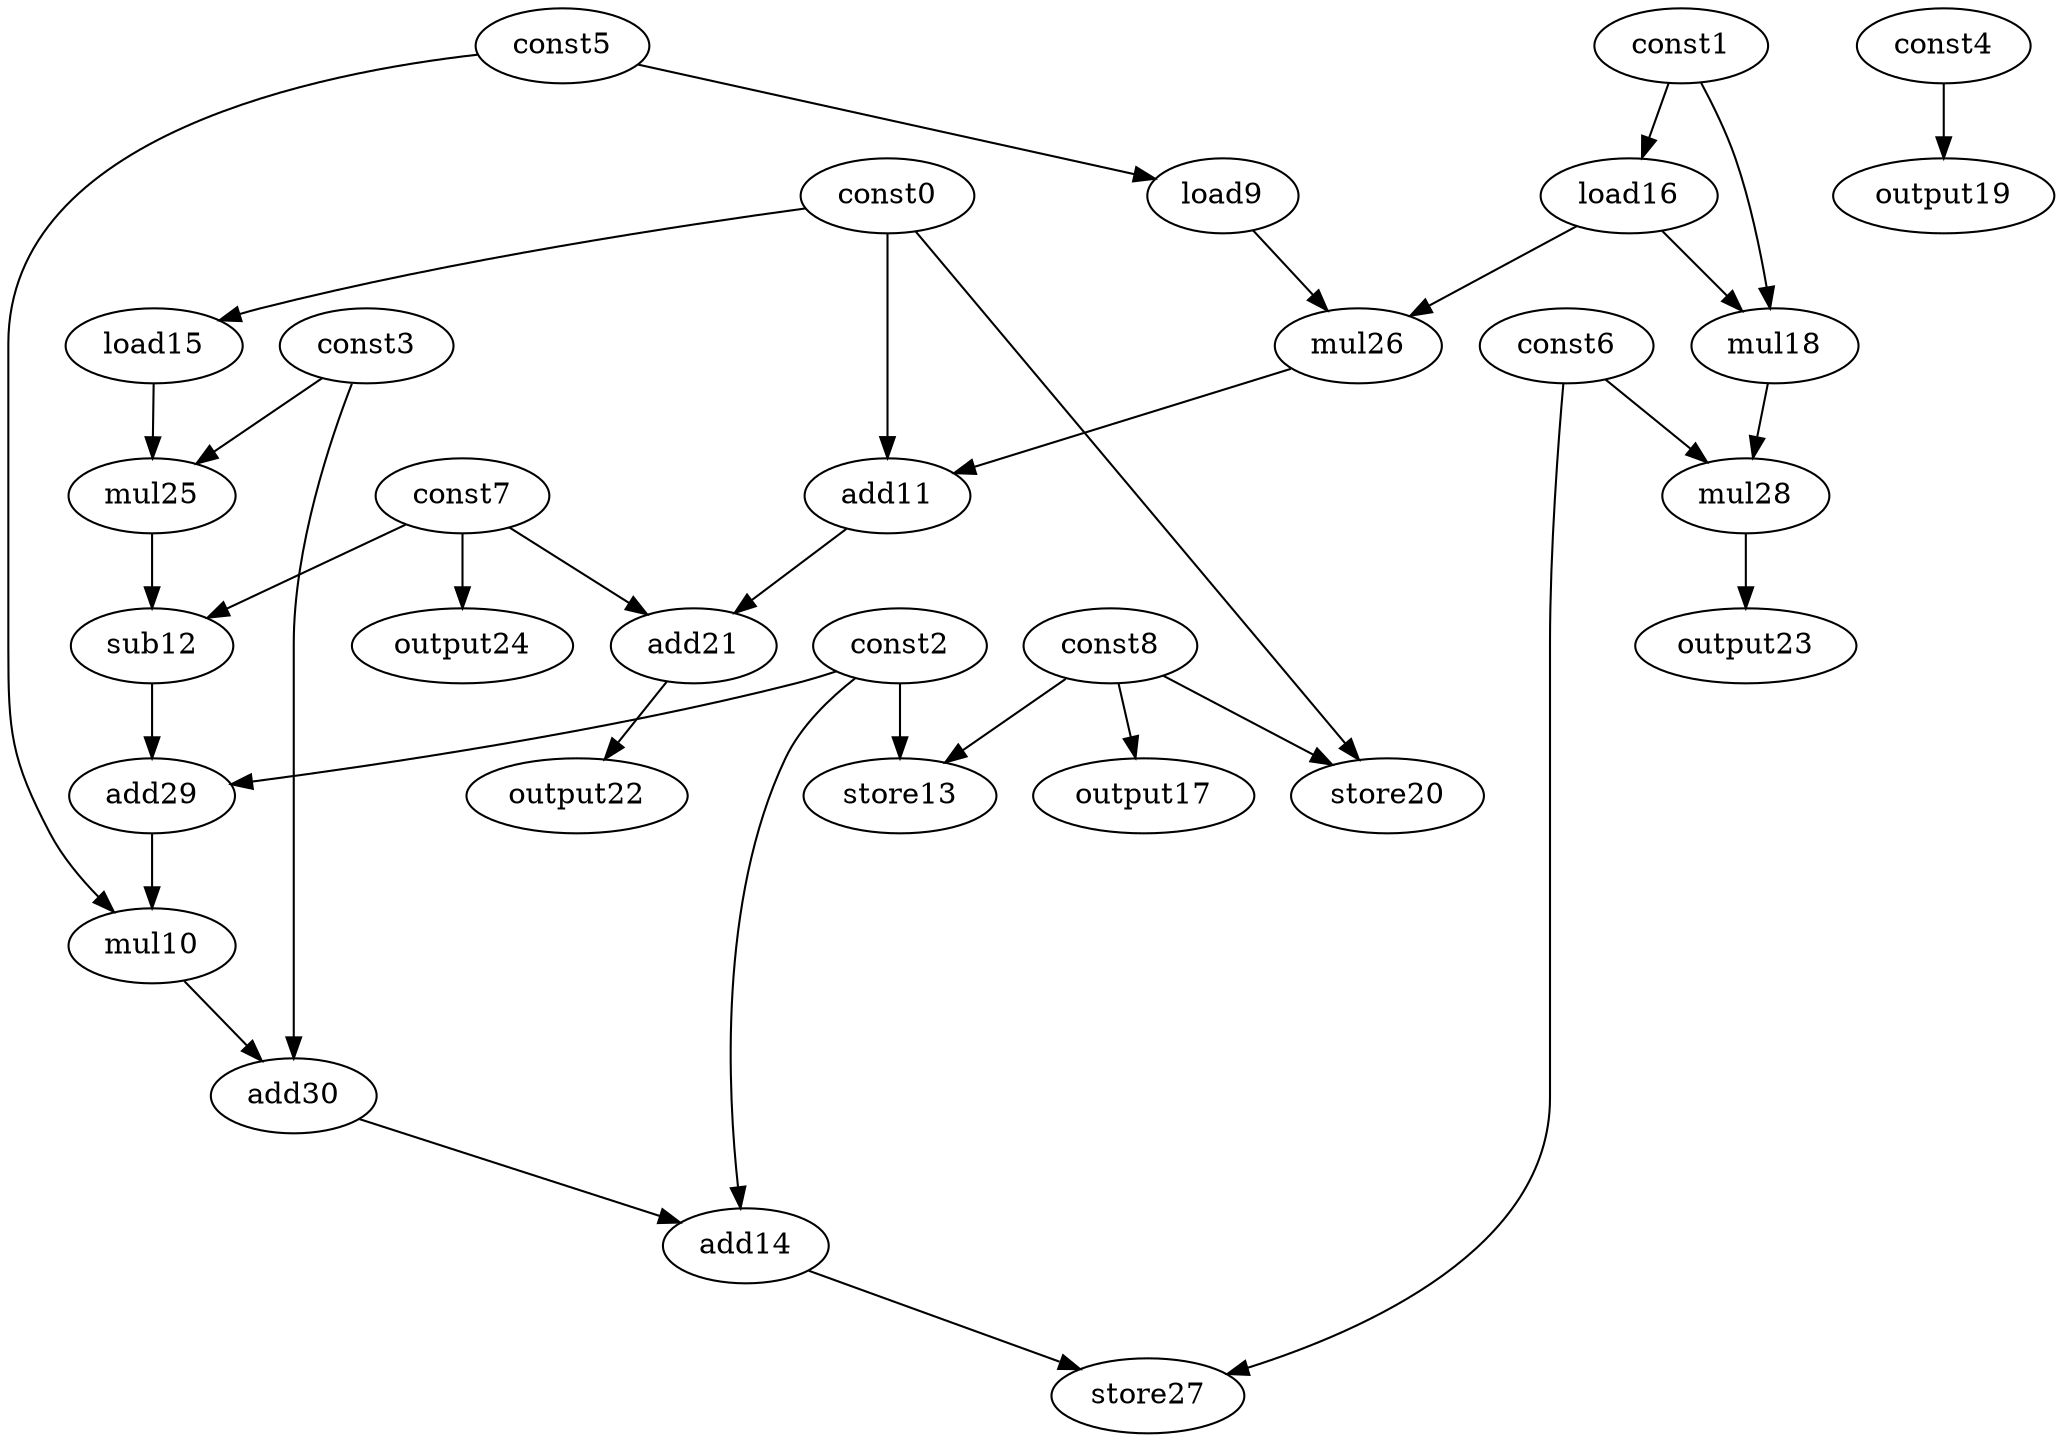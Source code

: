 digraph G { 
const0[opcode=const]; 
const1[opcode=const]; 
const2[opcode=const]; 
const3[opcode=const]; 
const4[opcode=const]; 
const5[opcode=const]; 
const6[opcode=const]; 
const7[opcode=const]; 
const8[opcode=const]; 
load9[opcode=load]; 
mul10[opcode=mul]; 
add11[opcode=add]; 
sub12[opcode=sub]; 
store13[opcode=store]; 
add14[opcode=add]; 
load15[opcode=load]; 
load16[opcode=load]; 
output17[opcode=output]; 
mul18[opcode=mul]; 
output19[opcode=output]; 
store20[opcode=store]; 
add21[opcode=add]; 
output22[opcode=output]; 
output23[opcode=output]; 
output24[opcode=output]; 
mul25[opcode=mul]; 
mul26[opcode=mul]; 
store27[opcode=store]; 
mul28[opcode=mul]; 
add29[opcode=add]; 
add30[opcode=add]; 
const5->load9[operand=0];
const8->store13[operand=0];
const2->store13[operand=1];
const0->load15[operand=0];
const1->load16[operand=0];
const8->output17[operand=0];
const4->output19[operand=0];
const0->store20[operand=0];
const8->store20[operand=1];
const7->output24[operand=0];
load16->mul18[operand=0];
const1->mul18[operand=1];
const3->mul25[operand=0];
load15->mul25[operand=1];
load16->mul26[operand=0];
load9->mul26[operand=1];
const0->add11[operand=0];
mul26->add11[operand=1];
mul25->sub12[operand=0];
const7->sub12[operand=1];
mul18->mul28[operand=0];
const6->mul28[operand=1];
add11->add21[operand=0];
const7->add21[operand=1];
mul28->output23[operand=0];
const2->add29[operand=0];
sub12->add29[operand=1];
add29->mul10[operand=0];
const5->mul10[operand=1];
add21->output22[operand=0];
mul10->add30[operand=0];
const3->add30[operand=1];
const2->add14[operand=0];
add30->add14[operand=1];
const6->store27[operand=0];
add14->store27[operand=1];
}
